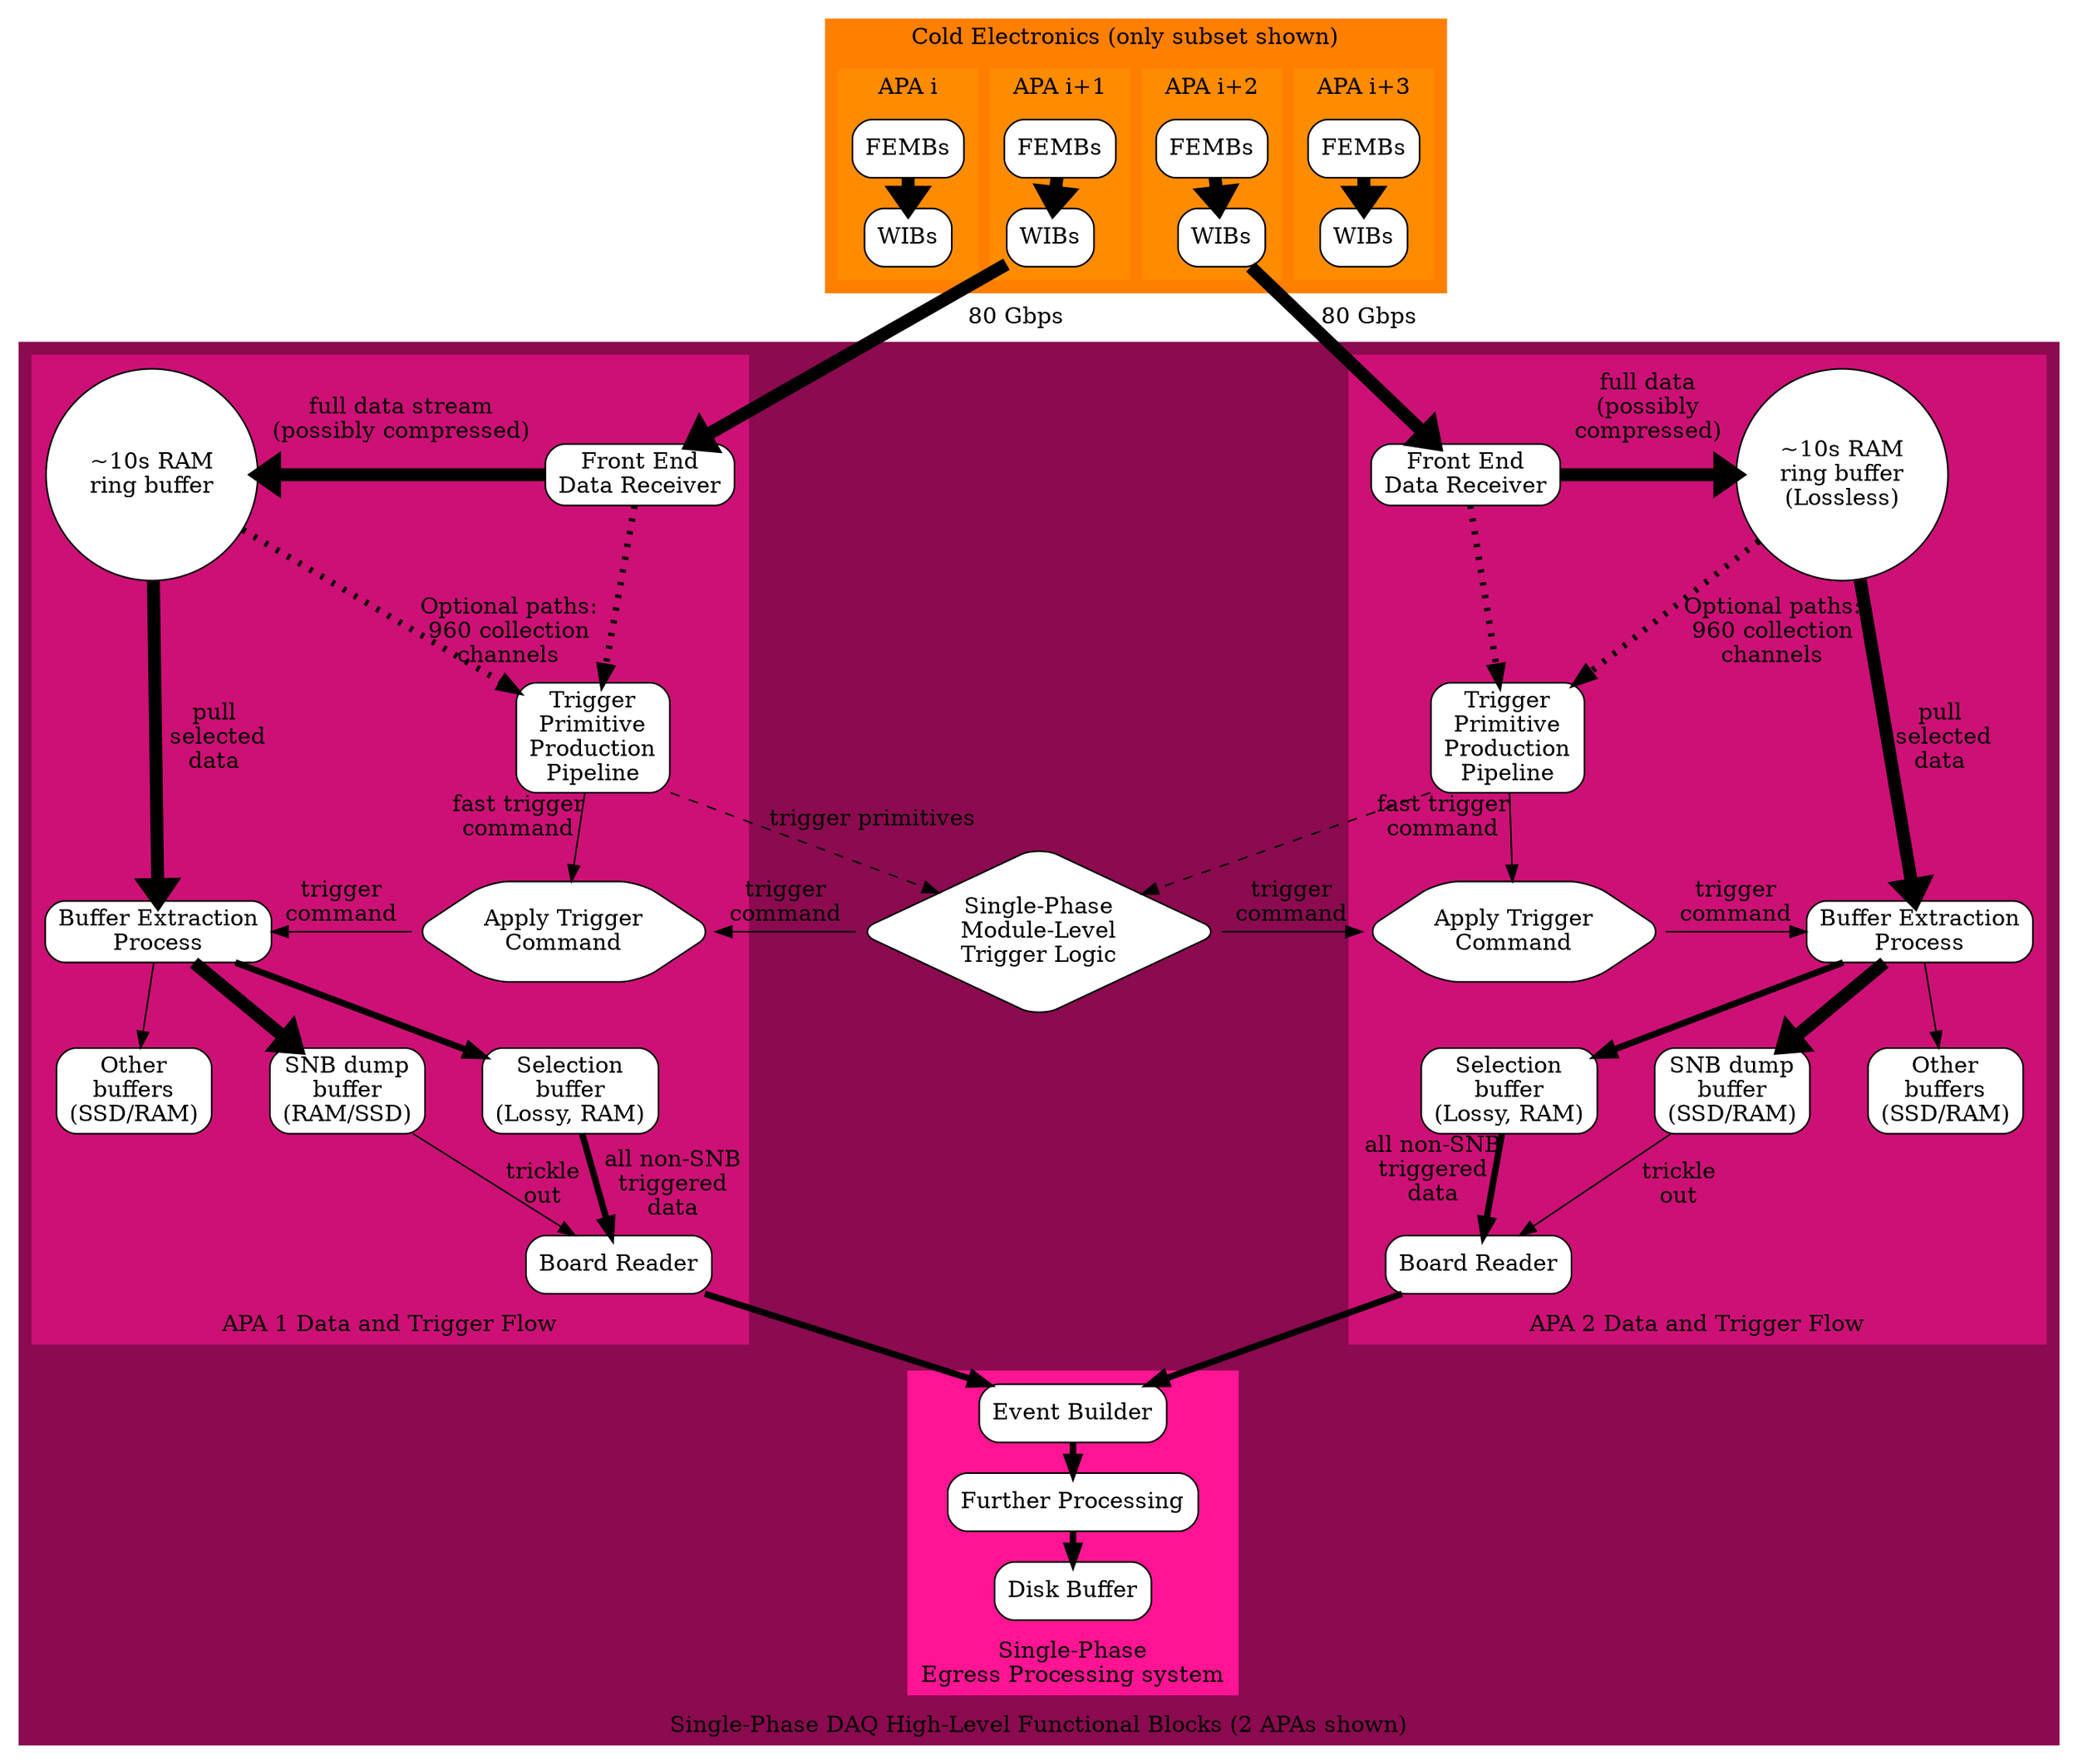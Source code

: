 digraph sphil {
        node [style="rounded,filled",color=black,shape=box,fillcolor=white];
        graph [style=filled, splines=line, overlap=false];
        subgraph cluster_ce {
                label="       Cold Electronics (only subset shown)          ";
                graph[color=darkorange1, ranksep=1.8, nodesep=.5];
                subgraph cluster_ceapa2{
                        label="APA i+3";
                        graph[color=darkorange];
                        CEi[label="FEMBs"];
                        WIBi[label="WIBs"];
                }
                subgraph cluster_ceapa4 {
                        label="APA i+1";
                        graph[color=darkorange];
                        CE1[label="FEMBs"];
                        WIB1[label="WIBs"];
                }
                subgraph cluster_ceapa1 {
                        label="APA i+2";
                        graph[color=darkorange];
                        CE2[label="FEMBs"];
                        WIB2[label="WIBs"];
                }
                subgraph cluster_ceapa3 {
                        label="APA i";
                        graph[color=darkorange];
                        CEj[label="FEMBs"];
                        WIBj[label="WIBs"];
                }
        }

        subgraph cluster_daq {
                label="Single-Phase DAQ High-Level Functional Blocks (2 APAs shown)";
                labelloc=bottom;
                graph[color=deeppink4];                

                trig[shape=diamond,label="Single-Phase\nModule-Level\nTrigger Logic"];

                subgraph cluster_apa1 {
                        label="APA 1 Data and Trigger Flow";
                        graph[color=deeppink3];

                        fe1[label="Front End\nData Receiver"];
                        pipe1[label="Trigger\nPrimitive\nProduction\nPipeline"];
                        buf1[shape=circle,label="~10s RAM\nring buffer"];
                        extraction1[label="Buffer Extraction\nProcess"];
                        snb1[label="SNB dump\nbuffer\n(RAM/SSD)"];
                        sel1[label="Selection\nbuffer\n(Lossy, RAM)"];
                        etc1[label="Other\nbuffers\n(SSD/RAM)"]
                        ro1[shape=hexagon,label="Apply Trigger\nCommand"];
                        br1[label="Board Reader"];

                        {rank=same fe1, buf1}
                        {rank=same extraction1, ro1}
                        {rank=same snb1, sel1, etc1}

                }

                subgraph cluster_apa2 {
                        label="APA 2 Data and Trigger Flow";
                        graph[color=deeppink3];

                        fe2[label="Front End\nData Receiver"];
                        pipe2[label="Trigger\nPrimitive\nProduction\nPipeline"];
                        buf2[shape=circle,label="~10s RAM\nring buffer\n(Lossless)"];
                        extraction2[label="Buffer Extraction\nProcess"];
                        snb2[label="SNB dump\nbuffer\n(SSD/RAM)"];
                        sel2[label="Selection\nbuffer\n(Lossy, RAM)"];
                        etc2[label="Other\nbuffers\n(SSD/RAM)"];
                        ro2[shape=hexagon,label="Apply Trigger\nCommand"];
                        br2[label="Board Reader"];

                        {rank=same fe2, buf2}
                        {rank=same extraction2, ro2}
                        {rank=same snb2, sel2, etc2}

                }
                
                subgraph cluster_eb {
                        label="Single-Phase\nEgress Processing system";
                        graph[color=deeppink1, ranksep=.8, nodesep=.25];

                        eb[label="Event Builder"];
                        fp[label="Further Processing"];
                        dbuf[label="Disk Buffer"];
                }
        }
        // Full data
        edge[penwidth=8];

        CE1->WIB1;
        CE2->WIB2;
        CEi->WIBi
        CEj->WIBj;
        WIB1->fe1[label="  80 Gbps"];
        WIB2->fe2[label=" 80 Gbps"];

        buf1->fe1[dir=back,label="full data stream\n(possibly compressed)\n\n"];
        fe2->buf2[label="full data\n(possibly\ncompressed)\n\n"];
        
        buf1->extraction1[label=" pull\n  selected\n data"];
        buf2->extraction2[label=" pull\n  selected\n data"];

        extraction1->snb1;
        extraction2->snb2;
        
        // collection plane data
        edge[penwidth=4];

        fe1->pipe1[style=dotted];
        fe2->pipe2[style=dotted];

        buf1->pipe1[label="Optional paths:\n960 collection\nchannels",style=dotted];
        buf2->pipe2[label="Optional paths:\n960 collection\nchannels",style=dotted];

        // reduced data
        edge[pendwidth=2]

        extraction1->sel1;
        extraction2->sel2;

        sel1->br1[label="all non-SNB\ntriggered\ndata"];
        sel2->br2[taillabel="all non-SNB\ntriggered\ndata"];
        
        // egress
        br1->eb;
        br2->eb;
        eb->fp->dbuf;

        // trickle
        edge[penwidth=1,style=solid];
        snb1->br1[constraint=false,label="trickle\nout"];
        snb2->br2[constraint=false,label="trickle\nout"];
        
        extraction1->etc1;
        extraction2->etc2;


        // trigger primitive
        edge[penwidth=1,style=dashed];

        pipe1:se->trig[label="trigger primitives"];
        pipe2:sw->trig;

        // trigger command
        edge[style=solid];

        trig->ro1[label="trigger\ncommand"];
        trig->ro2[label="trigger\ncommand"];

        ro1->extraction1[label="trigger\ncommand"];
        ro2->extraction2[label="trigger\ncommand"];

        pipe1->ro1[taillabel="fast trigger\ncommand"];
        pipe2->ro2[taillabel="fast trigger\ncommand"];
        
        
        // influence layout
        edge[style=invis];

        etc1->snb1->sel1;
        
        sel2->snb2->etc2;
        
}